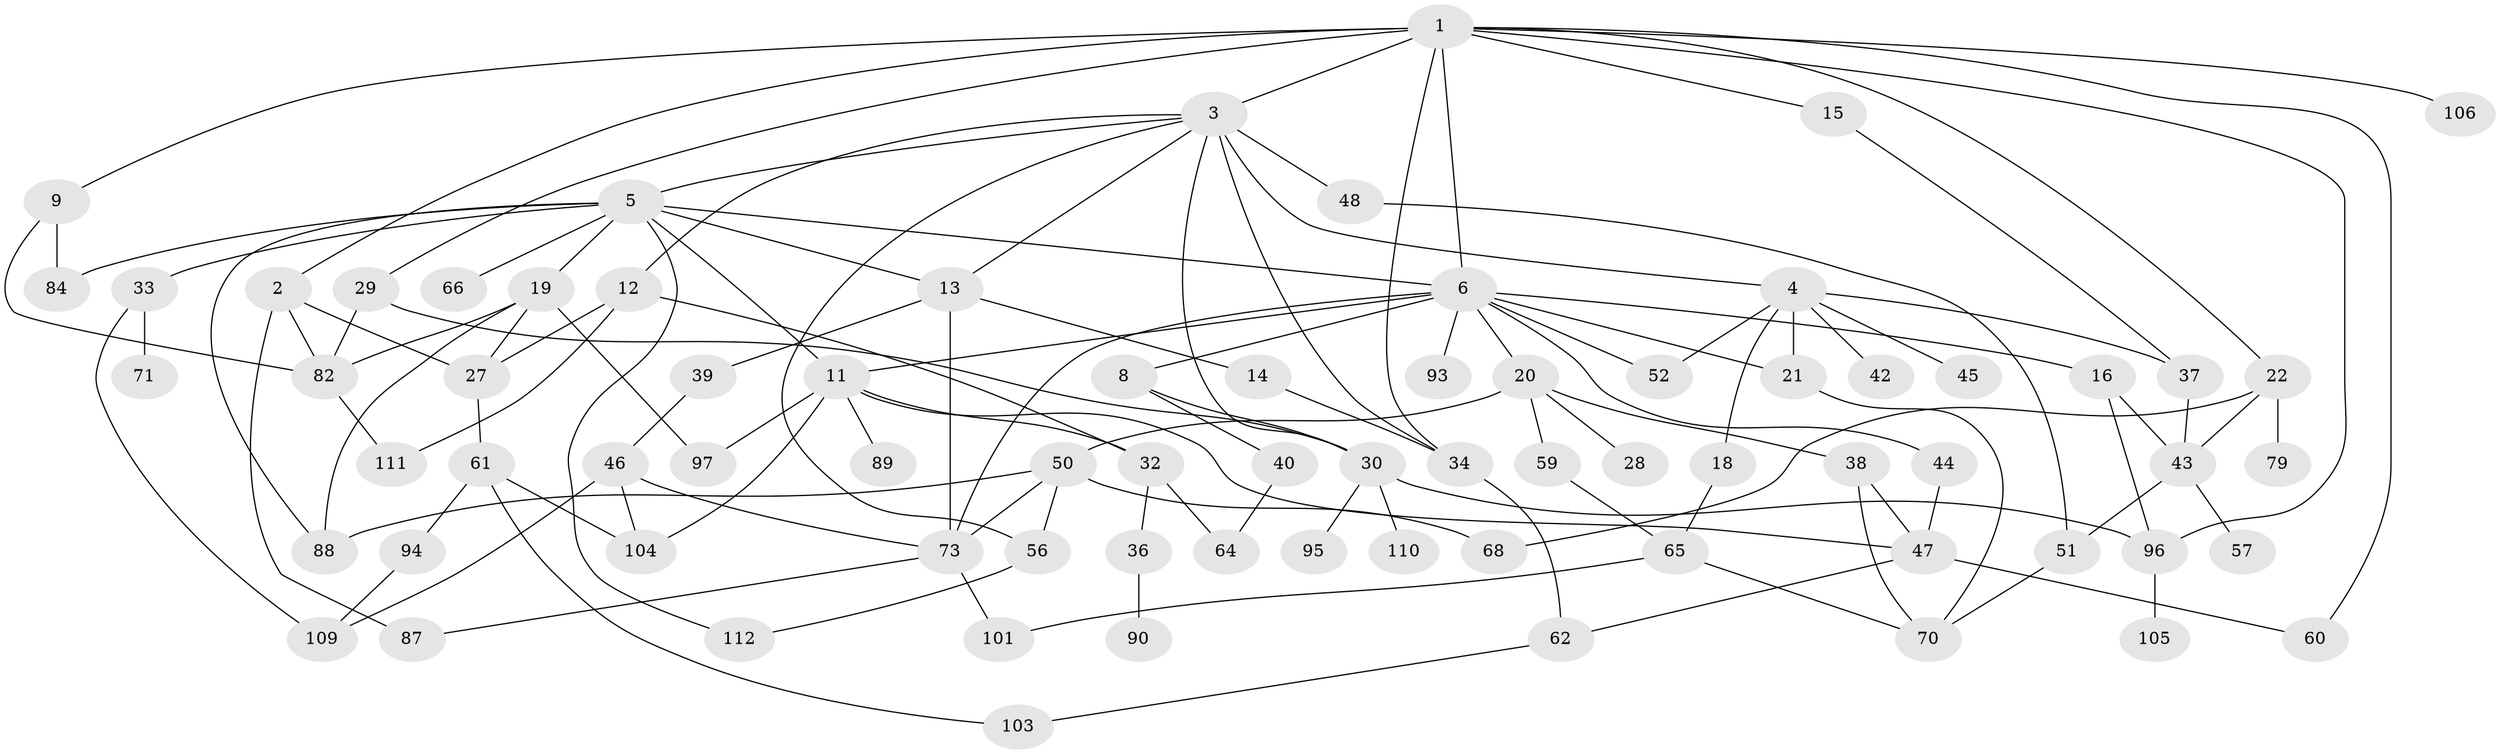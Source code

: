 // original degree distribution, {9: 0.017699115044247787, 4: 0.1592920353982301, 5: 0.061946902654867256, 11: 0.008849557522123894, 7: 0.008849557522123894, 3: 0.23893805309734514, 2: 0.336283185840708, 1: 0.1592920353982301, 6: 0.008849557522123894}
// Generated by graph-tools (version 1.1) at 2025/41/03/06/25 10:41:30]
// undirected, 75 vertices, 122 edges
graph export_dot {
graph [start="1"]
  node [color=gray90,style=filled];
  1 [super="+31"];
  2 [super="+17"];
  3 [super="+49"];
  4 [super="+10"];
  5 [super="+7"];
  6 [super="+24"];
  8 [super="+98"];
  9 [super="+81"];
  11 [super="+53"];
  12 [super="+25"];
  13;
  14 [super="+35"];
  15;
  16 [super="+63"];
  18;
  19 [super="+83"];
  20 [super="+23"];
  21 [super="+85"];
  22 [super="+26"];
  27 [super="+58"];
  28 [super="+91"];
  29 [super="+77"];
  30 [super="+108"];
  32;
  33;
  34 [super="+54"];
  36;
  37 [super="+67"];
  38 [super="+75"];
  39 [super="+41"];
  40;
  42;
  43 [super="+78"];
  44;
  45;
  46 [super="+102"];
  47 [super="+86"];
  48;
  50 [super="+99"];
  51 [super="+55"];
  52;
  56 [super="+69"];
  57;
  59;
  60;
  61 [super="+76"];
  62;
  64 [super="+80"];
  65 [super="+72"];
  66;
  68 [super="+107"];
  70 [super="+113"];
  71;
  73 [super="+74"];
  79;
  82 [super="+100"];
  84;
  87;
  88 [super="+92"];
  89;
  90;
  93;
  94;
  95;
  96;
  97;
  101;
  103;
  104;
  105;
  106;
  109;
  110;
  111;
  112;
  1 -- 2;
  1 -- 3 [weight=2];
  1 -- 9;
  1 -- 15;
  1 -- 22;
  1 -- 29;
  1 -- 60;
  1 -- 96;
  1 -- 6;
  1 -- 106;
  1 -- 34;
  2 -- 87;
  2 -- 82;
  2 -- 27;
  3 -- 4;
  3 -- 5;
  3 -- 12;
  3 -- 48;
  3 -- 56;
  3 -- 13;
  3 -- 30;
  3 -- 34;
  4 -- 21;
  4 -- 52;
  4 -- 18;
  4 -- 37;
  4 -- 42;
  4 -- 45;
  5 -- 6;
  5 -- 33;
  5 -- 112;
  5 -- 66;
  5 -- 19;
  5 -- 84;
  5 -- 88;
  5 -- 11;
  5 -- 13;
  6 -- 8;
  6 -- 11;
  6 -- 16;
  6 -- 20;
  6 -- 44;
  6 -- 73;
  6 -- 52;
  6 -- 93;
  6 -- 21;
  8 -- 40;
  8 -- 30;
  9 -- 84;
  9 -- 82;
  11 -- 32;
  11 -- 97;
  11 -- 104;
  11 -- 89;
  11 -- 47;
  12 -- 27;
  12 -- 32;
  12 -- 111;
  13 -- 14;
  13 -- 39;
  13 -- 73;
  14 -- 34;
  15 -- 37;
  16 -- 96;
  16 -- 43 [weight=2];
  18 -- 65;
  19 -- 82;
  19 -- 97;
  19 -- 27;
  19 -- 88;
  20 -- 50;
  20 -- 38;
  20 -- 59;
  20 -- 28;
  21 -- 70;
  22 -- 79;
  22 -- 43;
  22 -- 68;
  27 -- 61;
  29 -- 30;
  29 -- 82;
  30 -- 95;
  30 -- 96;
  30 -- 110;
  32 -- 36;
  32 -- 64;
  33 -- 71;
  33 -- 109;
  34 -- 62;
  36 -- 90;
  37 -- 43;
  38 -- 47;
  38 -- 70;
  39 -- 46;
  40 -- 64;
  43 -- 57;
  43 -- 51;
  44 -- 47;
  46 -- 109;
  46 -- 104;
  46 -- 73;
  47 -- 62;
  47 -- 60;
  48 -- 51;
  50 -- 88;
  50 -- 73;
  50 -- 56;
  50 -- 68;
  51 -- 70;
  56 -- 112;
  59 -- 65;
  61 -- 104;
  61 -- 94;
  61 -- 103;
  62 -- 103;
  65 -- 101;
  65 -- 70;
  73 -- 101;
  73 -- 87;
  82 -- 111;
  94 -- 109;
  96 -- 105;
}
